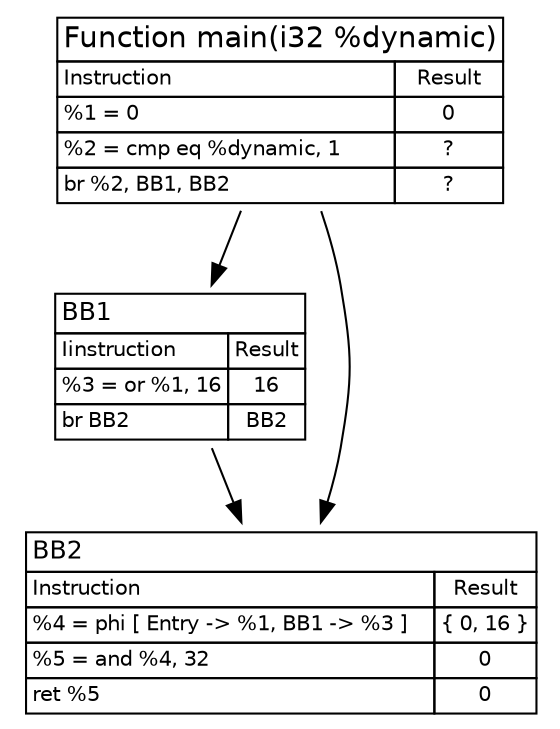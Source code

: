 digraph "Toplevel" {
graph [ fontname = "Helvetica" ];
node [fontname = "helvetica"];
edge [fontname = "helvetica"];

MainBB0[shape=plaintext, fontsize=10, label=<

<table border="0" cellborder="1" cellspacing="0">
  <tr><td align="left" colspan="2"><font point-size="14">Function main(i32 %dynamic)</font></td></tr>
  <tr><td align="left">Instruction</td><td>Result</td></tr>
  <tr><td align="left">%1 = 0</td><td>0</td></tr>
  <tr><td align="left">%2 = cmp eq %dynamic, 1   </td><td>?</td></tr>
  <tr><td align="left">br %2, BB1, BB2</td><td>?</td></tr>
</table>
					       
>];

MainBB0 -> MainBB1;
MainBB0 -> MainBB2;

MainBB1[shape=plaintext, fontsize=10, label=<

<table border="0" cellborder="1" cellspacing="0">
  <tr><td align="left" colspan="2"><font point-size="12">BB1</font></td></tr>
  <tr><td align="left">Iinstruction</td><td>Result</td></tr>
  <tr><td align="left">%3 = or %1, 16</td><td>16</td></tr>
  <tr><td align="left">br BB2</td><td>BB2</td></tr>
</table>

>];

MainBB1 -> MainBB2;

MainBB2[shape=plaintext, fontsize=10, label=<

<table border="0" cellborder="1" cellspacing="0">
  <tr><td align="left" colspan="2"><font point-size="12">BB2</font></td></tr>
  <tr><td align="left">Instruction</td><td>Result</td></tr>
  <tr><td align="left">%4 = phi [ Entry -&gt; %1, BB1 -&gt; %3 ]   </td><td>{ 0, 16 }</td></tr>
  <tr><td align="left">%5 = and %4, 32</td><td>0</td></tr>
  <tr><td align="left">ret %5</td><td>0</td></tr>
</table>

>];

}
